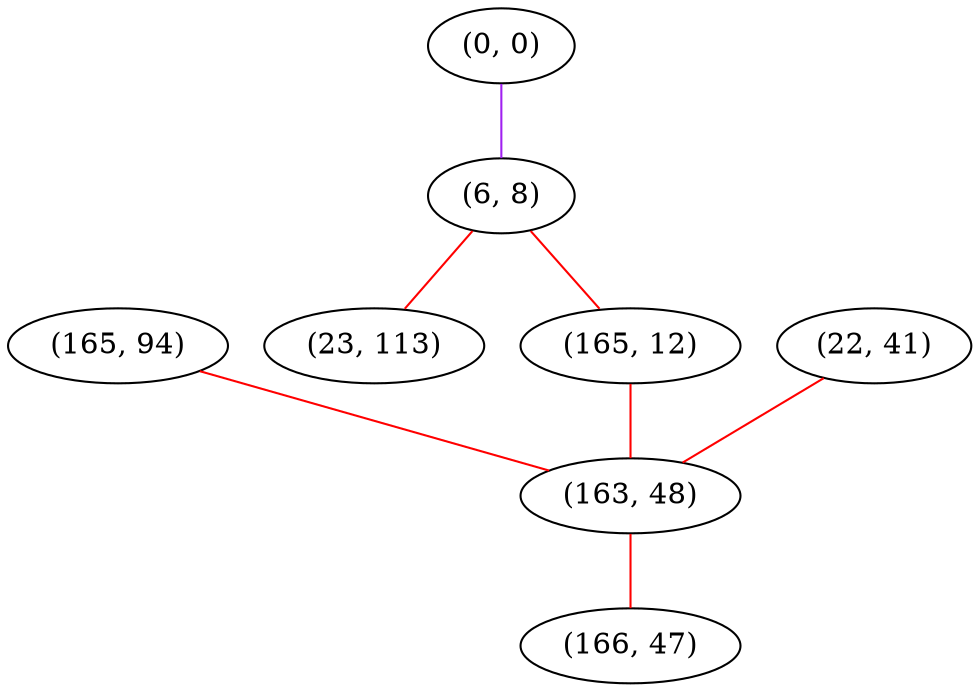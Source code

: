 graph "" {
"(165, 94)";
"(0, 0)";
"(6, 8)";
"(23, 113)";
"(165, 12)";
"(22, 41)";
"(163, 48)";
"(166, 47)";
"(165, 94)" -- "(163, 48)"  [color=red, key=0, weight=1];
"(0, 0)" -- "(6, 8)"  [color=purple, key=0, weight=4];
"(6, 8)" -- "(165, 12)"  [color=red, key=0, weight=1];
"(6, 8)" -- "(23, 113)"  [color=red, key=0, weight=1];
"(165, 12)" -- "(163, 48)"  [color=red, key=0, weight=1];
"(22, 41)" -- "(163, 48)"  [color=red, key=0, weight=1];
"(163, 48)" -- "(166, 47)"  [color=red, key=0, weight=1];
}
